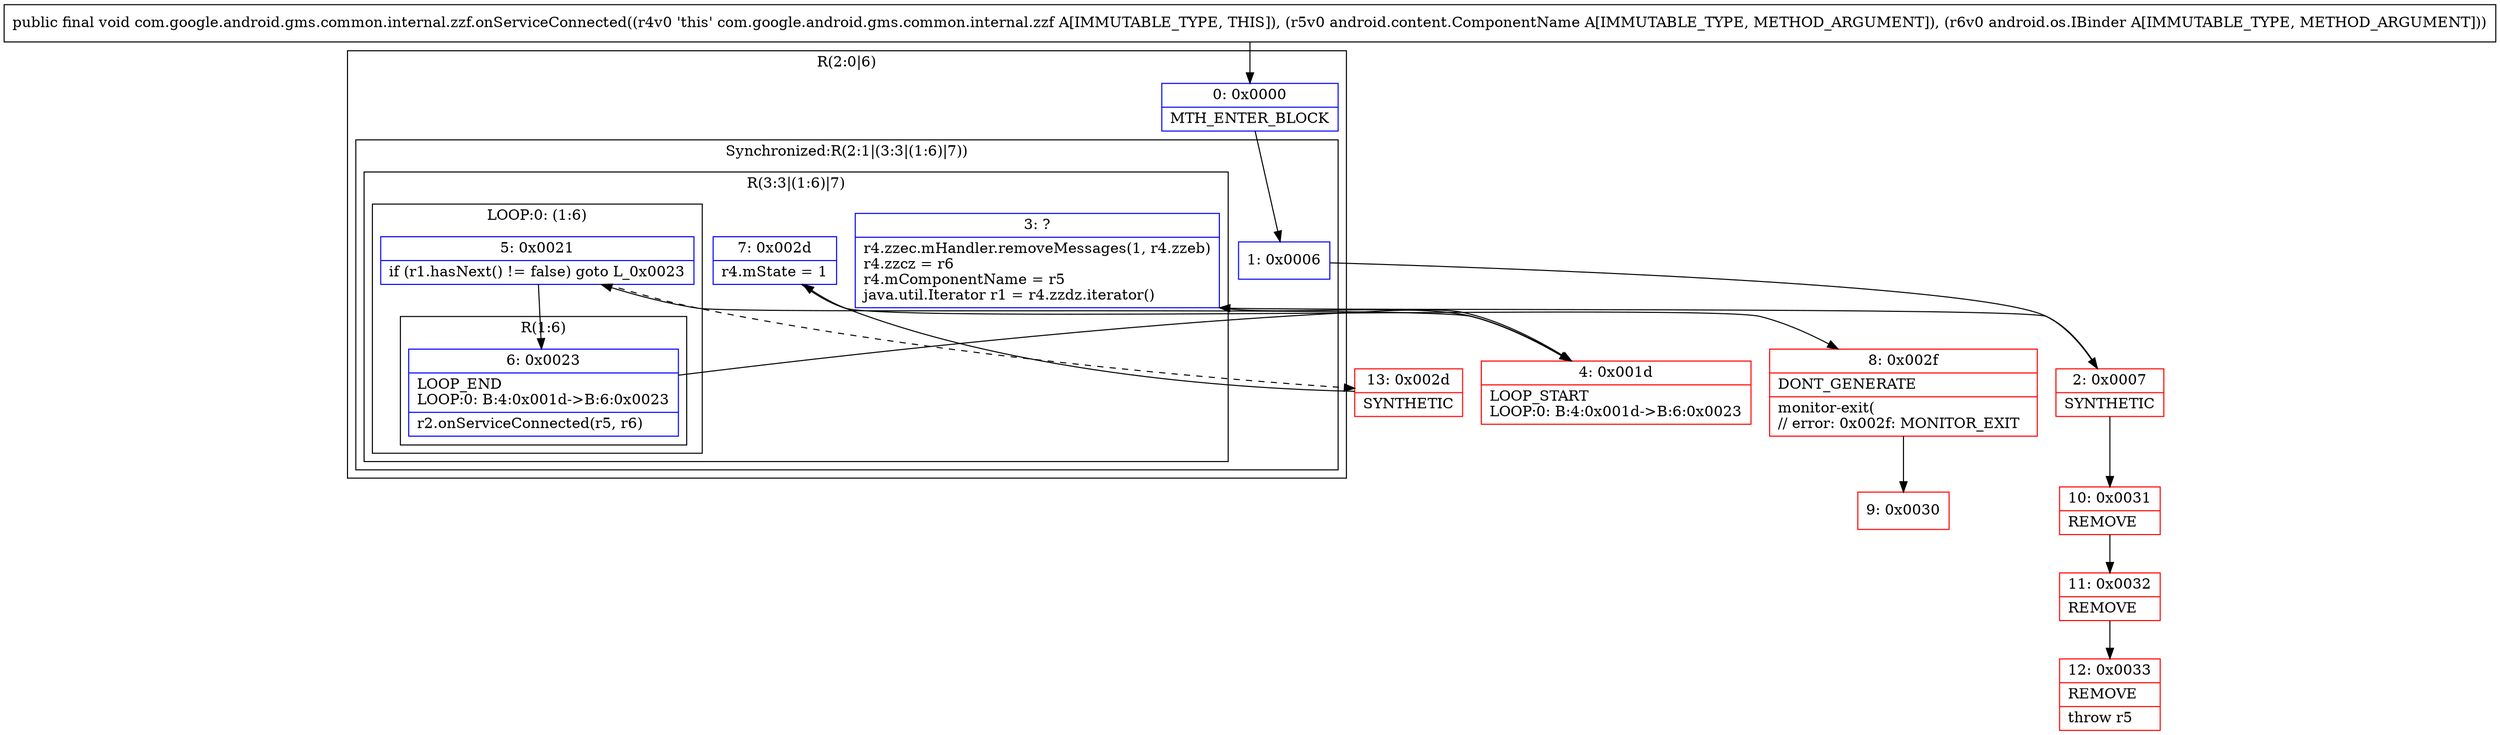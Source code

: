digraph "CFG forcom.google.android.gms.common.internal.zzf.onServiceConnected(Landroid\/content\/ComponentName;Landroid\/os\/IBinder;)V" {
subgraph cluster_Region_1385495762 {
label = "R(2:0|6)";
node [shape=record,color=blue];
Node_0 [shape=record,label="{0\:\ 0x0000|MTH_ENTER_BLOCK\l}"];
subgraph cluster_SynchronizedRegion_1978953780 {
label = "Synchronized:R(2:1|(3:3|(1:6)|7))";
node [shape=record,color=blue];
Node_1 [shape=record,label="{1\:\ 0x0006}"];
subgraph cluster_Region_855985684 {
label = "R(3:3|(1:6)|7)";
node [shape=record,color=blue];
Node_3 [shape=record,label="{3\:\ ?|r4.zzec.mHandler.removeMessages(1, r4.zzeb)\lr4.zzcz = r6\lr4.mComponentName = r5\ljava.util.Iterator r1 = r4.zzdz.iterator()\l}"];
subgraph cluster_LoopRegion_910923287 {
label = "LOOP:0: (1:6)";
node [shape=record,color=blue];
Node_5 [shape=record,label="{5\:\ 0x0021|if (r1.hasNext() != false) goto L_0x0023\l}"];
subgraph cluster_Region_1137483360 {
label = "R(1:6)";
node [shape=record,color=blue];
Node_6 [shape=record,label="{6\:\ 0x0023|LOOP_END\lLOOP:0: B:4:0x001d\-\>B:6:0x0023\l|r2.onServiceConnected(r5, r6)\l}"];
}
}
Node_7 [shape=record,label="{7\:\ 0x002d|r4.mState = 1\l}"];
}
}
}
Node_2 [shape=record,color=red,label="{2\:\ 0x0007|SYNTHETIC\l}"];
Node_4 [shape=record,color=red,label="{4\:\ 0x001d|LOOP_START\lLOOP:0: B:4:0x001d\-\>B:6:0x0023\l}"];
Node_8 [shape=record,color=red,label="{8\:\ 0x002f|DONT_GENERATE\l|monitor\-exit(\l\/\/ error: 0x002f: MONITOR_EXIT  \l}"];
Node_9 [shape=record,color=red,label="{9\:\ 0x0030}"];
Node_10 [shape=record,color=red,label="{10\:\ 0x0031|REMOVE\l}"];
Node_11 [shape=record,color=red,label="{11\:\ 0x0032|REMOVE\l}"];
Node_12 [shape=record,color=red,label="{12\:\ 0x0033|REMOVE\l|throw r5\l}"];
Node_13 [shape=record,color=red,label="{13\:\ 0x002d|SYNTHETIC\l}"];
MethodNode[shape=record,label="{public final void com.google.android.gms.common.internal.zzf.onServiceConnected((r4v0 'this' com.google.android.gms.common.internal.zzf A[IMMUTABLE_TYPE, THIS]), (r5v0 android.content.ComponentName A[IMMUTABLE_TYPE, METHOD_ARGUMENT]), (r6v0 android.os.IBinder A[IMMUTABLE_TYPE, METHOD_ARGUMENT])) }"];
MethodNode -> Node_0;
Node_0 -> Node_1;
Node_1 -> Node_2;
Node_3 -> Node_4;
Node_5 -> Node_6;
Node_5 -> Node_13[style=dashed];
Node_6 -> Node_4;
Node_7 -> Node_8;
Node_2 -> Node_3;
Node_2 -> Node_10;
Node_4 -> Node_5;
Node_8 -> Node_9;
Node_10 -> Node_11;
Node_11 -> Node_12;
Node_13 -> Node_7;
}

